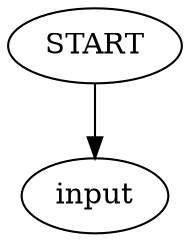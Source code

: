 # APT ORB / aptbed
# Looks like a fine mattress.
# ==================================================
digraph G {
	  0 [label="START"];
	  1 [label="input"];
	  0 -> 1
}

